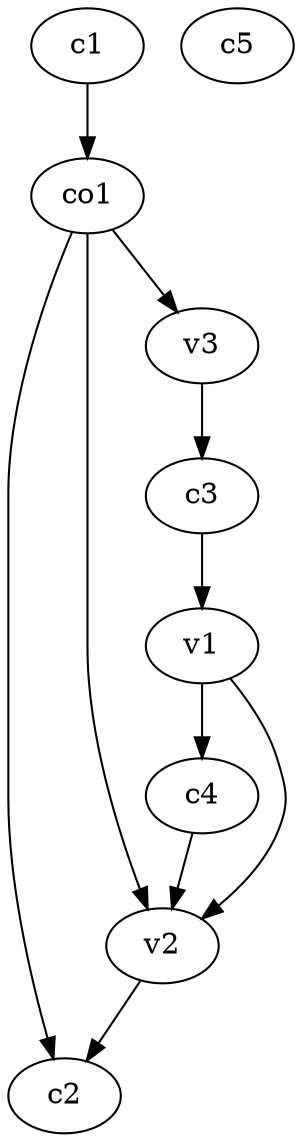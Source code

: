 strict digraph  {
c1;
c2;
c3;
c4;
c5;
v1;
v2;
v3;
co1;
c1 -> co1  [weight=1];
c3 -> v1  [weight=1];
c4 -> v2  [weight=1];
v1 -> c4  [weight=1];
v1 -> v2  [weight=1];
v2 -> c2  [weight=1];
v3 -> c3  [weight=1];
co1 -> c2  [weight=1];
co1 -> v2  [weight=1];
co1 -> v3  [weight=1];
}
